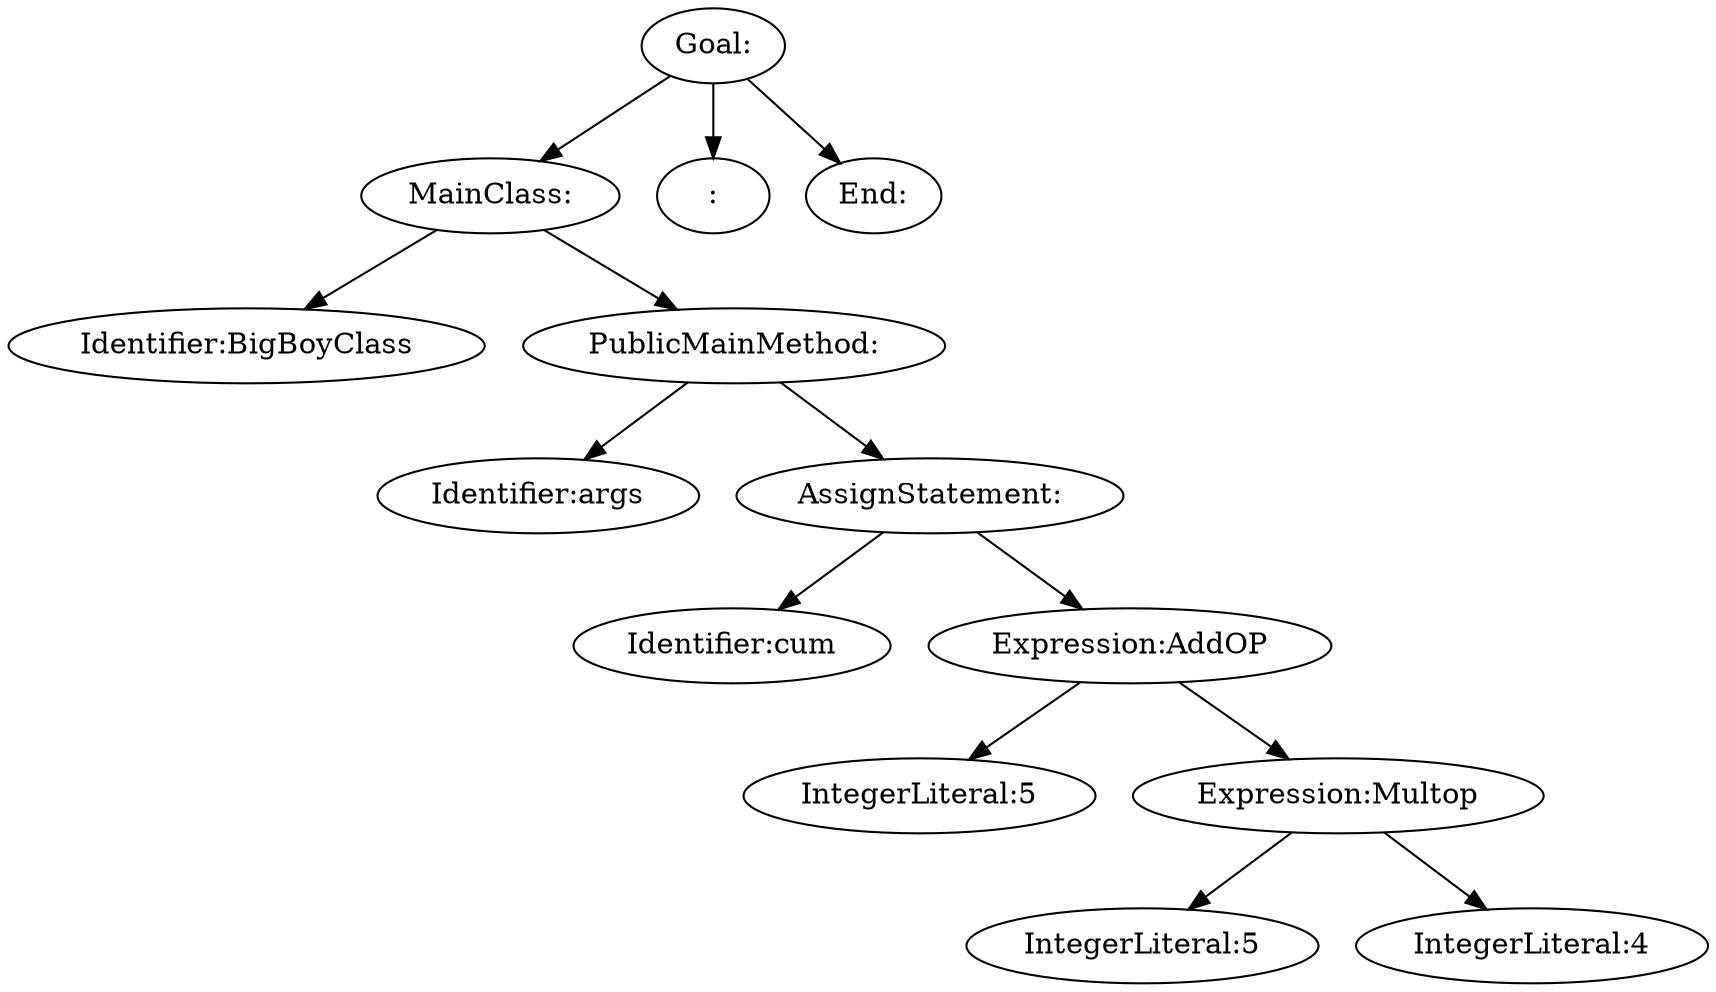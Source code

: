 digraph {
n0 [label="Goal:"];
n1 [label="MainClass:"];
n2 [label="Identifier:BigBoyClass"];
n1 -> n2
n3 [label="PublicMainMethod:"];
n4 [label="Identifier:args"];
n3 -> n4
n5 [label="AssignStatement:"];
n6 [label="Identifier:cum"];
n5 -> n6
n7 [label="Expression:AddOP"];
n8 [label="IntegerLiteral:5"];
n7 -> n8
n9 [label="Expression:Multop"];
n10 [label="IntegerLiteral:5"];
n9 -> n10
n11 [label="IntegerLiteral:4"];
n9 -> n11
n7 -> n9
n5 -> n7
n3 -> n5
n1 -> n3
n0 -> n1
n12 [label=":"];
n0 -> n12
n13 [label="End:"];
n0 -> n13
}
